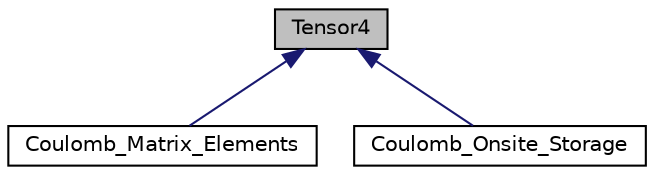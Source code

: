 digraph "Tensor4"
{
  edge [fontname="Helvetica",fontsize="10",labelfontname="Helvetica",labelfontsize="10"];
  node [fontname="Helvetica",fontsize="10",shape=record];
  Node1 [label="Tensor4",height=0.2,width=0.4,color="black", fillcolor="grey75", style="filled", fontcolor="black"];
  Node1 -> Node2 [dir="back",color="midnightblue",fontsize="10",style="solid",fontname="Helvetica"];
  Node2 [label="Coulomb_Matrix_Elements",height=0.2,width=0.4,color="black", fillcolor="white", style="filled",URL="$classCoulomb__Matrix__Elements.html"];
  Node1 -> Node3 [dir="back",color="midnightblue",fontsize="10",style="solid",fontname="Helvetica"];
  Node3 [label="Coulomb_Onsite_Storage",height=0.2,width=0.4,color="black", fillcolor="white", style="filled",URL="$classCoulomb__Onsite__Storage.html",tooltip="Class to store precomputed onsite coulomb matrix elements. "];
}
